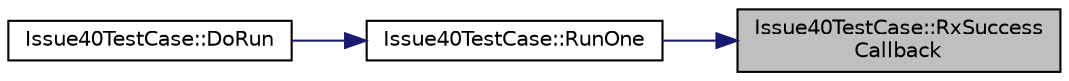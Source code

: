 digraph "Issue40TestCase::RxSuccessCallback"
{
 // LATEX_PDF_SIZE
  edge [fontname="Helvetica",fontsize="10",labelfontname="Helvetica",labelfontsize="10"];
  node [fontname="Helvetica",fontsize="10",shape=record];
  rankdir="RL";
  Node1 [label="Issue40TestCase::RxSuccess\lCallback",height=0.2,width=0.4,color="black", fillcolor="grey75", style="filled", fontcolor="black",tooltip="Callback when packet is successfully received."];
  Node1 -> Node2 [dir="back",color="midnightblue",fontsize="10",style="solid",fontname="Helvetica"];
  Node2 [label="Issue40TestCase::RunOne",height=0.2,width=0.4,color="black", fillcolor="white", style="filled",URL="$class_issue40_test_case.html#a0be6a572bf0e4326e49d9ebe8f90e0c4",tooltip="Run one function."];
  Node2 -> Node3 [dir="back",color="midnightblue",fontsize="10",style="solid",fontname="Helvetica"];
  Node3 [label="Issue40TestCase::DoRun",height=0.2,width=0.4,color="black", fillcolor="white", style="filled",URL="$class_issue40_test_case.html#aac4e1aa8a045a2dd086283930929d10a",tooltip="Implementation to actually run this TestCase."];
}
